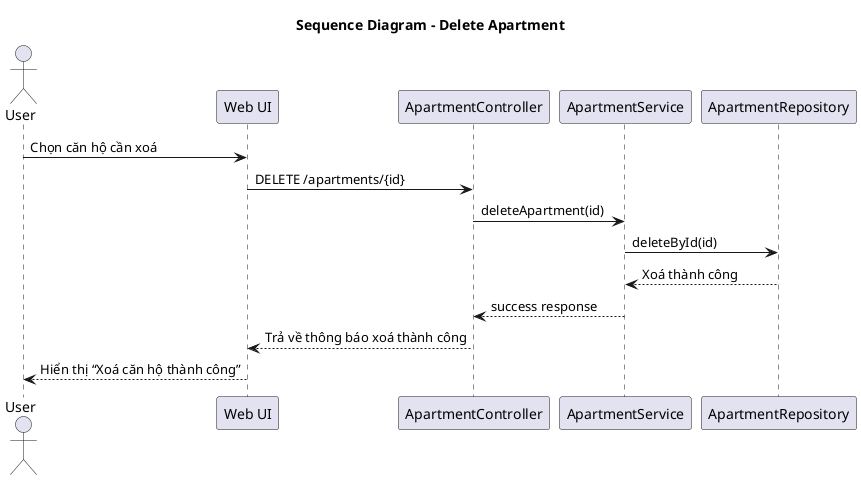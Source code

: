 @startuml
title Sequence Diagram - Delete Apartment

actor "User" as U
participant "Web UI" as UI
participant "ApartmentController" as C
participant "ApartmentService" as S
participant "ApartmentRepository" as R

U -> UI: Chọn căn hộ cần xoá
UI -> C: DELETE /apartments/{id}
C -> S: deleteApartment(id)
S -> R: deleteById(id)
R --> S: Xoá thành công
S --> C: success response
C --> UI: Trả về thông báo xoá thành công
UI --> U: Hiển thị “Xoá căn hộ thành công”

@enduml
